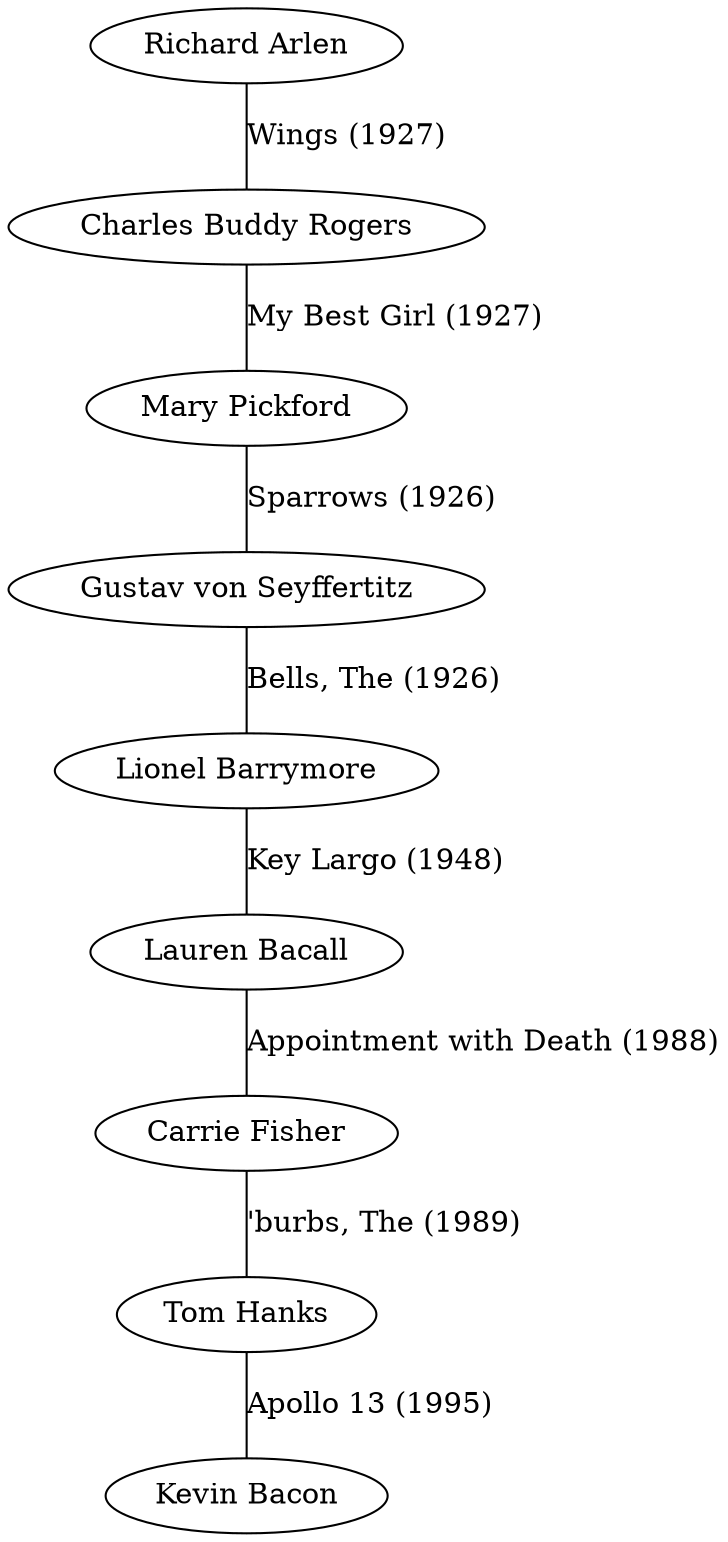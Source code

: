 graph {
	"Richard Arlen"
	"Charles Buddy Rogers"
	"Mary Pickford"
	"Gustav von Seyffertitz"
	"Lionel Barrymore"
	"Lauren Bacall"
	"Carrie Fisher"
	"Tom Hanks"
	"Kevin Bacon"
	"Richard Arlen" -- "Charles Buddy Rogers" [label="Wings (1927)"]
	"Charles Buddy Rogers" -- "Mary Pickford" [label="My Best Girl (1927)"]
	"Mary Pickford" -- "Gustav von Seyffertitz" [label="Sparrows (1926)"]
	"Gustav von Seyffertitz" -- "Lionel Barrymore" [label="Bells, The (1926)"]
	"Lionel Barrymore" -- "Lauren Bacall" [label="Key Largo (1948)"]
	"Lauren Bacall" -- "Carrie Fisher" [label="Appointment with Death (1988)"]
	"Carrie Fisher" -- "Tom Hanks" [label="'burbs, The (1989)"]
	"Tom Hanks" -- "Kevin Bacon" [label="Apollo 13 (1995)"]
}
